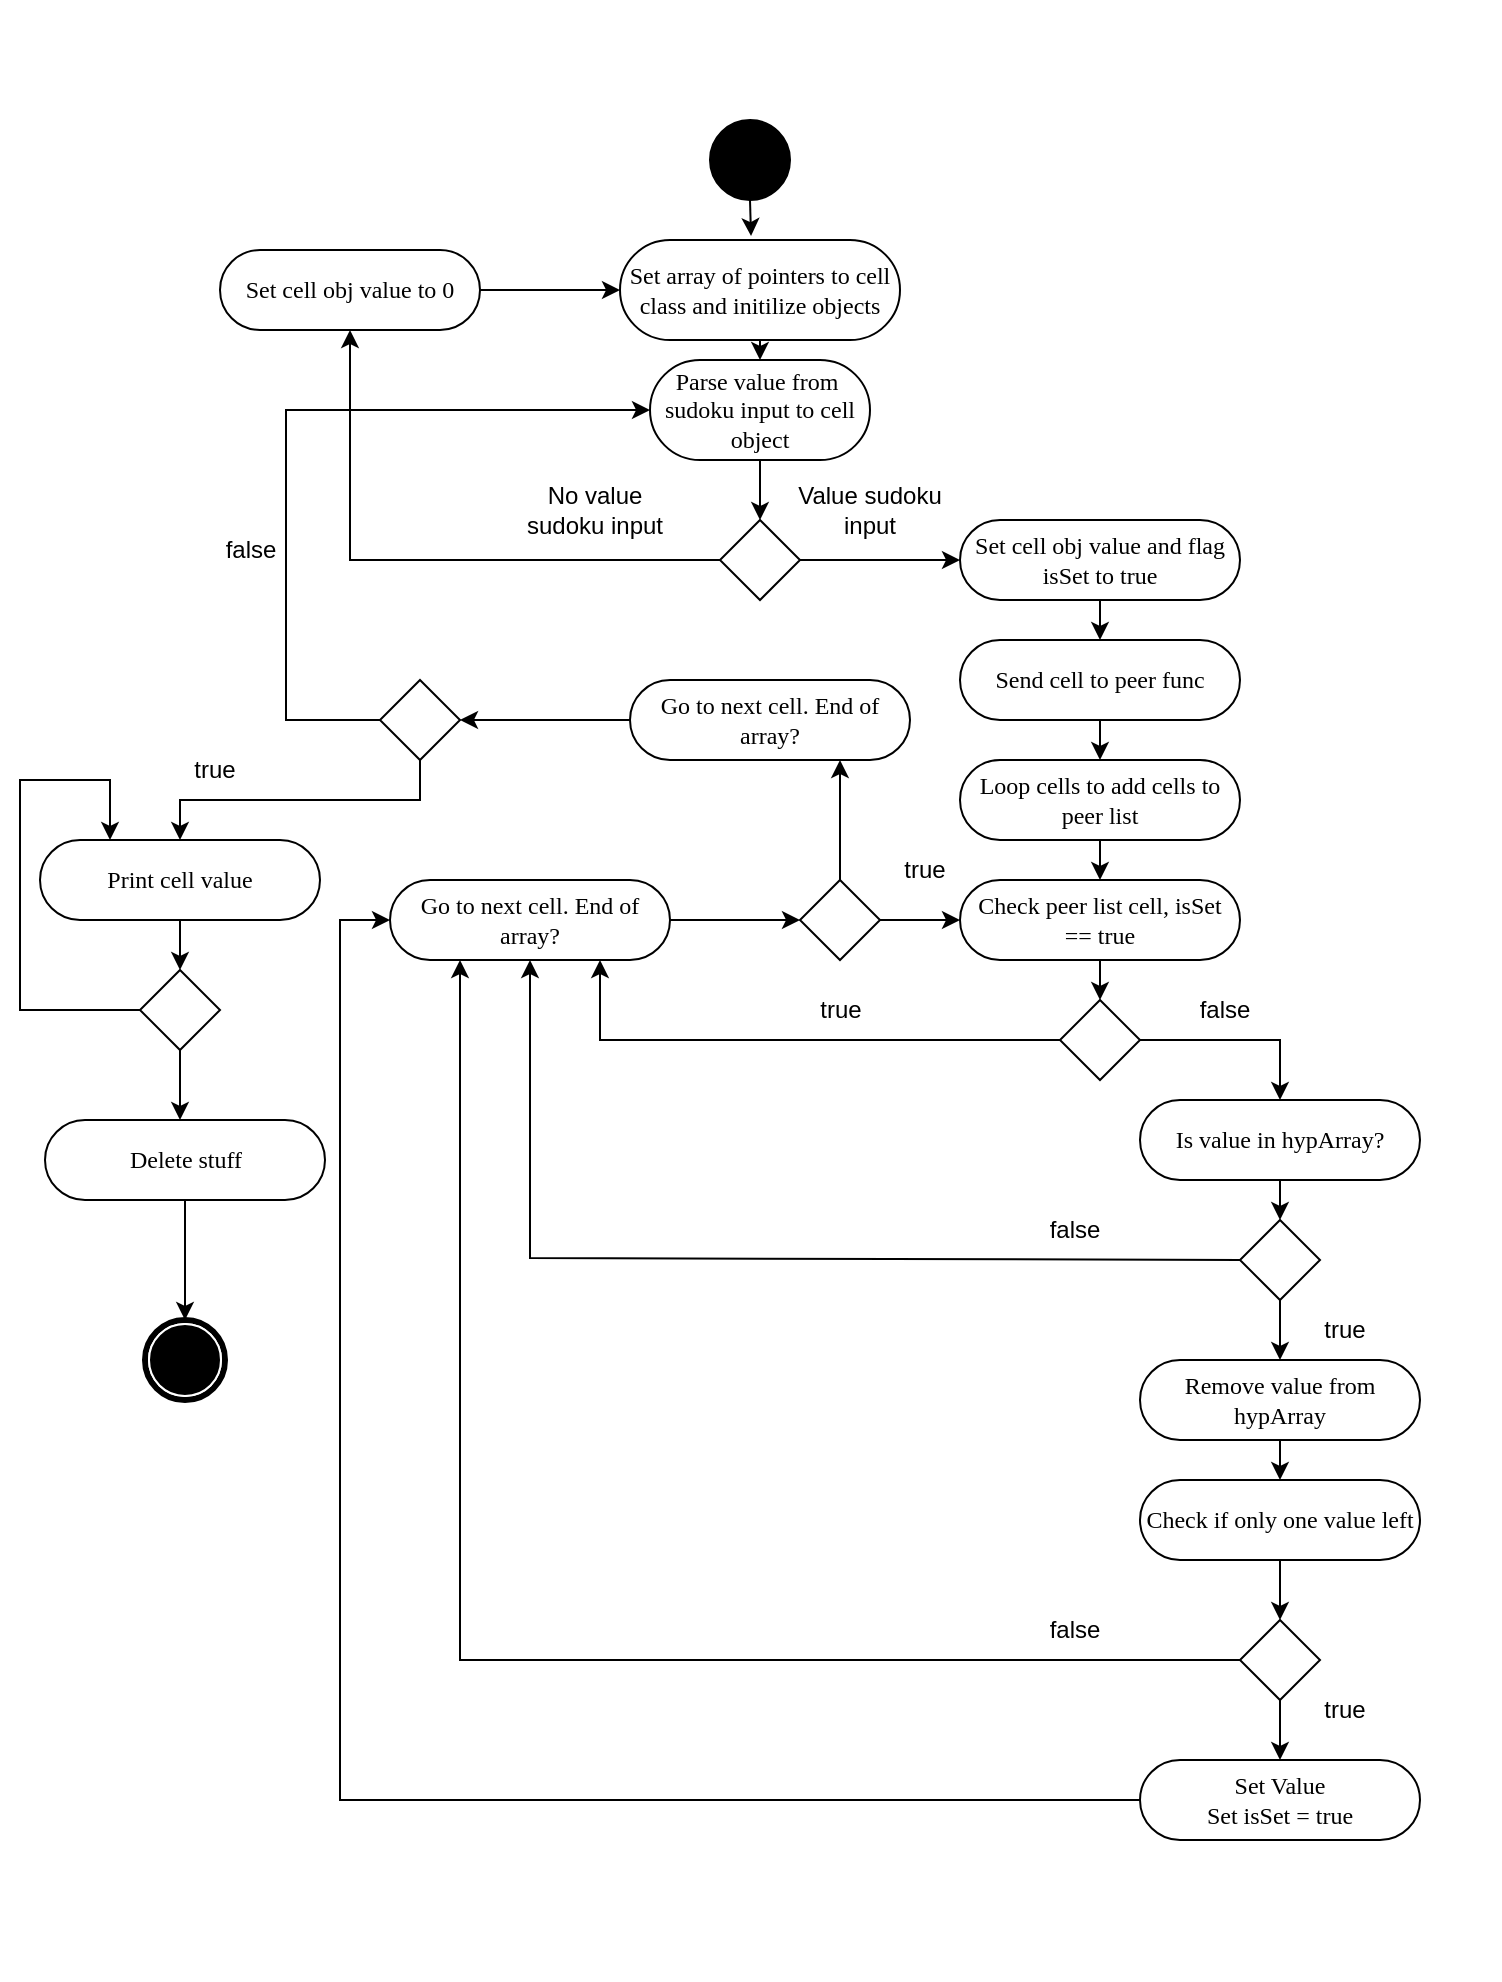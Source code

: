 <mxfile version="15.5.2" type="github">
  <diagram name="Page-1" id="0783ab3e-0a74-02c8-0abd-f7b4e66b4bec">
    <mxGraphModel dx="1588" dy="1051" grid="1" gridSize="10" guides="1" tooltips="1" connect="1" arrows="1" fold="1" page="1" pageScale="1" pageWidth="850" pageHeight="1100" background="none" math="0" shadow="0">
      <root>
        <mxCell id="0" />
        <mxCell id="1" parent="0" />
        <mxCell id="1c1d494c118603dd-1" value="" style="swimlane;html=1;childLayout=stackLayout;startSize=20;rounded=0;shadow=0;comic=0;labelBackgroundColor=none;strokeWidth=1;fontFamily=Verdana;fontSize=12;align=center;strokeColor=none;fillColor=none;" parent="1" vertex="1">
          <mxGeometry x="40" y="20" width="750" height="990" as="geometry" />
        </mxCell>
        <mxCell id="1c1d494c118603dd-2" value="" style="swimlane;html=1;startSize=20;strokeColor=none;fillColor=none;" parent="1c1d494c118603dd-1" vertex="1">
          <mxGeometry y="20" width="250" height="970" as="geometry" />
        </mxCell>
        <mxCell id="yWUKGTw_jDChgxALdWXM-9" value="Set cell obj value to 0" style="rounded=1;whiteSpace=wrap;html=1;shadow=0;comic=0;labelBackgroundColor=none;strokeWidth=1;fontFamily=Verdana;fontSize=12;align=center;arcSize=50;" vertex="1" parent="1c1d494c118603dd-2">
          <mxGeometry x="110" y="105" width="130" height="40" as="geometry" />
        </mxCell>
        <mxCell id="60571a20871a0731-5" value="" style="shape=mxgraph.bpmn.shape;html=1;verticalLabelPosition=bottom;labelBackgroundColor=#ffffff;verticalAlign=top;perimeter=ellipsePerimeter;outline=end;symbol=terminate;rounded=0;shadow=0;comic=0;strokeWidth=1;fontFamily=Verdana;fontSize=12;align=center;" parent="1c1d494c118603dd-2" vertex="1">
          <mxGeometry x="72.5" y="640" width="40" height="40" as="geometry" />
        </mxCell>
        <mxCell id="yWUKGTw_jDChgxALdWXM-56" value="" style="rhombus;whiteSpace=wrap;html=1;" vertex="1" parent="1c1d494c118603dd-2">
          <mxGeometry x="190" y="320" width="40" height="40" as="geometry" />
        </mxCell>
        <mxCell id="yWUKGTw_jDChgxALdWXM-59" value="true" style="text;html=1;strokeColor=none;fillColor=none;align=center;verticalAlign=middle;whiteSpace=wrap;rounded=0;" vertex="1" parent="1c1d494c118603dd-2">
          <mxGeometry x="70" y="350" width="75" height="30" as="geometry" />
        </mxCell>
        <mxCell id="yWUKGTw_jDChgxALdWXM-60" value="" style="endArrow=classic;html=1;rounded=0;exitX=0.5;exitY=1;exitDx=0;exitDy=0;entryX=0.5;entryY=0;entryDx=0;entryDy=0;" edge="1" parent="1c1d494c118603dd-2" source="yWUKGTw_jDChgxALdWXM-56" target="yWUKGTw_jDChgxALdWXM-61">
          <mxGeometry width="50" height="50" relative="1" as="geometry">
            <mxPoint x="190" y="390" as="sourcePoint" />
            <mxPoint x="140" y="400" as="targetPoint" />
            <Array as="points">
              <mxPoint x="210" y="380" />
              <mxPoint x="90" y="380" />
            </Array>
          </mxGeometry>
        </mxCell>
        <mxCell id="yWUKGTw_jDChgxALdWXM-61" value="Print cell value" style="rounded=1;whiteSpace=wrap;html=1;shadow=0;comic=0;labelBackgroundColor=none;strokeWidth=1;fontFamily=Verdana;fontSize=12;align=center;arcSize=50;" vertex="1" parent="1c1d494c118603dd-2">
          <mxGeometry x="20" y="400" width="140" height="40" as="geometry" />
        </mxCell>
        <mxCell id="yWUKGTw_jDChgxALdWXM-63" value="false" style="text;html=1;strokeColor=none;fillColor=none;align=center;verticalAlign=middle;whiteSpace=wrap;rounded=0;" vertex="1" parent="1c1d494c118603dd-2">
          <mxGeometry x="87.5" y="240" width="75" height="30" as="geometry" />
        </mxCell>
        <mxCell id="yWUKGTw_jDChgxALdWXM-67" value="" style="rhombus;whiteSpace=wrap;html=1;" vertex="1" parent="1c1d494c118603dd-2">
          <mxGeometry x="70" y="465" width="40" height="40" as="geometry" />
        </mxCell>
        <mxCell id="yWUKGTw_jDChgxALdWXM-68" value="" style="endArrow=classic;html=1;rounded=0;exitX=0.5;exitY=1;exitDx=0;exitDy=0;entryX=0.5;entryY=0;entryDx=0;entryDy=0;" edge="1" parent="1c1d494c118603dd-2" source="yWUKGTw_jDChgxALdWXM-61" target="yWUKGTw_jDChgxALdWXM-67">
          <mxGeometry width="50" height="50" relative="1" as="geometry">
            <mxPoint x="330" y="520" as="sourcePoint" />
            <mxPoint x="380" y="470" as="targetPoint" />
          </mxGeometry>
        </mxCell>
        <mxCell id="yWUKGTw_jDChgxALdWXM-69" value="" style="endArrow=classic;html=1;rounded=0;exitX=0;exitY=0.5;exitDx=0;exitDy=0;entryX=0.25;entryY=0;entryDx=0;entryDy=0;" edge="1" parent="1c1d494c118603dd-2" source="yWUKGTw_jDChgxALdWXM-67" target="yWUKGTw_jDChgxALdWXM-61">
          <mxGeometry width="50" height="50" relative="1" as="geometry">
            <mxPoint x="330" y="520" as="sourcePoint" />
            <mxPoint x="380" y="470" as="targetPoint" />
            <Array as="points">
              <mxPoint x="10" y="485" />
              <mxPoint x="10" y="370" />
              <mxPoint x="55" y="370" />
            </Array>
          </mxGeometry>
        </mxCell>
        <mxCell id="yWUKGTw_jDChgxALdWXM-71" value="Delete stuff" style="rounded=1;whiteSpace=wrap;html=1;shadow=0;comic=0;labelBackgroundColor=none;strokeWidth=1;fontFamily=Verdana;fontSize=12;align=center;arcSize=50;" vertex="1" parent="1c1d494c118603dd-2">
          <mxGeometry x="22.5" y="540" width="140" height="40" as="geometry" />
        </mxCell>
        <mxCell id="yWUKGTw_jDChgxALdWXM-72" value="" style="endArrow=classic;html=1;rounded=0;exitX=0.5;exitY=1;exitDx=0;exitDy=0;entryX=0.5;entryY=0;entryDx=0;entryDy=0;" edge="1" parent="1c1d494c118603dd-2" source="yWUKGTw_jDChgxALdWXM-71" target="60571a20871a0731-5">
          <mxGeometry width="50" height="50" relative="1" as="geometry">
            <mxPoint x="92.21" y="590" as="sourcePoint" />
            <mxPoint x="92.21" y="625" as="targetPoint" />
          </mxGeometry>
        </mxCell>
        <mxCell id="1c1d494c118603dd-3" value="" style="swimlane;html=1;startSize=20;strokeColor=none;fillColor=none;" parent="1c1d494c118603dd-1" vertex="1">
          <mxGeometry x="250" y="20" width="250" height="970" as="geometry">
            <mxRectangle x="250" y="20" width="30" height="970" as="alternateBounds" />
          </mxGeometry>
        </mxCell>
        <mxCell id="yWUKGTw_jDChgxALdWXM-3" style="edgeStyle=orthogonalEdgeStyle;rounded=0;orthogonalLoop=1;jettySize=auto;html=1;exitX=0.5;exitY=1;exitDx=0;exitDy=0;entryX=0.468;entryY=-0.039;entryDx=0;entryDy=0;entryPerimeter=0;" edge="1" parent="1c1d494c118603dd-3" source="60571a20871a0731-4" target="60571a20871a0731-8">
          <mxGeometry relative="1" as="geometry" />
        </mxCell>
        <mxCell id="60571a20871a0731-4" value="" style="ellipse;whiteSpace=wrap;html=1;rounded=0;shadow=0;comic=0;labelBackgroundColor=none;strokeWidth=1;fillColor=#000000;fontFamily=Verdana;fontSize=12;align=center;" parent="1c1d494c118603dd-3" vertex="1">
          <mxGeometry x="105" y="40" width="40" height="40" as="geometry" />
        </mxCell>
        <mxCell id="60571a20871a0731-8" value="Set array of pointers to cell class and initilize objects" style="rounded=1;whiteSpace=wrap;html=1;shadow=0;comic=0;labelBackgroundColor=none;strokeWidth=1;fontFamily=Verdana;fontSize=12;align=center;arcSize=50;" parent="1c1d494c118603dd-3" vertex="1">
          <mxGeometry x="60" y="100" width="140" height="50" as="geometry" />
        </mxCell>
        <mxCell id="yWUKGTw_jDChgxALdWXM-4" value="Parse value from&amp;nbsp; sudoku input to cell object" style="rounded=1;whiteSpace=wrap;html=1;shadow=0;comic=0;labelBackgroundColor=none;strokeWidth=1;fontFamily=Verdana;fontSize=12;align=center;arcSize=50;" vertex="1" parent="1c1d494c118603dd-3">
          <mxGeometry x="75" y="160" width="110" height="50" as="geometry" />
        </mxCell>
        <mxCell id="yWUKGTw_jDChgxALdWXM-5" value="" style="rhombus;whiteSpace=wrap;html=1;" vertex="1" parent="1c1d494c118603dd-3">
          <mxGeometry x="110" y="240" width="40" height="40" as="geometry" />
        </mxCell>
        <mxCell id="yWUKGTw_jDChgxALdWXM-7" value="No value sudoku input" style="text;html=1;strokeColor=none;fillColor=none;align=center;verticalAlign=middle;whiteSpace=wrap;rounded=0;" vertex="1" parent="1c1d494c118603dd-3">
          <mxGeometry x="10" y="220" width="75" height="30" as="geometry" />
        </mxCell>
        <mxCell id="yWUKGTw_jDChgxALdWXM-10" value="" style="endArrow=classic;html=1;rounded=0;exitX=0.5;exitY=1;exitDx=0;exitDy=0;entryX=0.5;entryY=0;entryDx=0;entryDy=0;" edge="1" parent="1c1d494c118603dd-3" source="60571a20871a0731-8" target="yWUKGTw_jDChgxALdWXM-4">
          <mxGeometry width="50" height="50" relative="1" as="geometry">
            <mxPoint x="215" y="150" as="sourcePoint" />
            <mxPoint x="265" y="100" as="targetPoint" />
          </mxGeometry>
        </mxCell>
        <mxCell id="yWUKGTw_jDChgxALdWXM-11" value="" style="endArrow=classic;html=1;rounded=0;exitX=0.5;exitY=1;exitDx=0;exitDy=0;entryX=0.5;entryY=0;entryDx=0;entryDy=0;" edge="1" parent="1c1d494c118603dd-3" source="yWUKGTw_jDChgxALdWXM-4" target="yWUKGTw_jDChgxALdWXM-5">
          <mxGeometry width="50" height="50" relative="1" as="geometry">
            <mxPoint x="164" y="310" as="sourcePoint" />
            <mxPoint x="214" y="260" as="targetPoint" />
          </mxGeometry>
        </mxCell>
        <mxCell id="yWUKGTw_jDChgxALdWXM-12" value="" style="endArrow=classic;html=1;rounded=0;exitX=1;exitY=0.5;exitDx=0;exitDy=0;" edge="1" parent="1c1d494c118603dd-3" source="yWUKGTw_jDChgxALdWXM-5">
          <mxGeometry width="50" height="50" relative="1" as="geometry">
            <mxPoint x="200" y="270" as="sourcePoint" />
            <mxPoint x="230" y="260" as="targetPoint" />
          </mxGeometry>
        </mxCell>
        <mxCell id="yWUKGTw_jDChgxALdWXM-13" value="Value sudoku input" style="text;html=1;strokeColor=none;fillColor=none;align=center;verticalAlign=middle;whiteSpace=wrap;rounded=0;" vertex="1" parent="1c1d494c118603dd-3">
          <mxGeometry x="145" y="220" width="80" height="30" as="geometry" />
        </mxCell>
        <mxCell id="yWUKGTw_jDChgxALdWXM-24" value="Go to next cell. End of array?" style="rounded=1;whiteSpace=wrap;html=1;shadow=0;comic=0;labelBackgroundColor=none;strokeWidth=1;fontFamily=Verdana;fontSize=12;align=center;arcSize=50;" vertex="1" parent="1c1d494c118603dd-3">
          <mxGeometry x="-55" y="420" width="140" height="40" as="geometry" />
        </mxCell>
        <mxCell id="yWUKGTw_jDChgxALdWXM-27" value="true" style="text;html=1;strokeColor=none;fillColor=none;align=center;verticalAlign=middle;whiteSpace=wrap;rounded=0;" vertex="1" parent="1c1d494c118603dd-3">
          <mxGeometry x="132.5" y="470" width="75" height="30" as="geometry" />
        </mxCell>
        <mxCell id="yWUKGTw_jDChgxALdWXM-51" value="" style="rhombus;whiteSpace=wrap;html=1;" vertex="1" parent="1c1d494c118603dd-3">
          <mxGeometry x="150" y="420" width="40" height="40" as="geometry" />
        </mxCell>
        <mxCell id="yWUKGTw_jDChgxALdWXM-26" value="" style="endArrow=classic;html=1;rounded=0;exitX=1;exitY=0.5;exitDx=0;exitDy=0;entryX=0;entryY=0.5;entryDx=0;entryDy=0;" edge="1" parent="1c1d494c118603dd-3" source="yWUKGTw_jDChgxALdWXM-24" target="yWUKGTw_jDChgxALdWXM-51">
          <mxGeometry width="50" height="50" relative="1" as="geometry">
            <mxPoint x="40" y="400" as="sourcePoint" />
            <mxPoint x="120" y="440" as="targetPoint" />
          </mxGeometry>
        </mxCell>
        <mxCell id="yWUKGTw_jDChgxALdWXM-53" value="true" style="text;html=1;strokeColor=none;fillColor=none;align=center;verticalAlign=middle;whiteSpace=wrap;rounded=0;" vertex="1" parent="1c1d494c118603dd-3">
          <mxGeometry x="175" y="400" width="75" height="30" as="geometry" />
        </mxCell>
        <mxCell id="yWUKGTw_jDChgxALdWXM-54" value="" style="endArrow=classic;html=1;rounded=0;exitX=0.5;exitY=0;exitDx=0;exitDy=0;entryX=0.75;entryY=1;entryDx=0;entryDy=0;" edge="1" parent="1c1d494c118603dd-3" source="yWUKGTw_jDChgxALdWXM-51" target="yWUKGTw_jDChgxALdWXM-55">
          <mxGeometry width="50" height="50" relative="1" as="geometry">
            <mxPoint x="103" y="360" as="sourcePoint" />
            <mxPoint x="168" y="360" as="targetPoint" />
          </mxGeometry>
        </mxCell>
        <mxCell id="yWUKGTw_jDChgxALdWXM-55" value="Go to next cell. End of array?" style="rounded=1;whiteSpace=wrap;html=1;shadow=0;comic=0;labelBackgroundColor=none;strokeWidth=1;fontFamily=Verdana;fontSize=12;align=center;arcSize=50;" vertex="1" parent="1c1d494c118603dd-3">
          <mxGeometry x="65" y="320" width="140" height="40" as="geometry" />
        </mxCell>
        <mxCell id="yWUKGTw_jDChgxALdWXM-6" value="" style="endArrow=classic;html=1;rounded=0;exitX=0;exitY=0.5;exitDx=0;exitDy=0;entryX=0.5;entryY=1;entryDx=0;entryDy=0;" edge="1" parent="1c1d494c118603dd-1" source="yWUKGTw_jDChgxALdWXM-5" target="yWUKGTw_jDChgxALdWXM-9">
          <mxGeometry width="50" height="50" relative="1" as="geometry">
            <mxPoint x="290" y="240" as="sourcePoint" />
            <mxPoint x="290" y="205" as="targetPoint" />
            <Array as="points">
              <mxPoint x="175" y="280" />
              <mxPoint x="175" y="250" />
            </Array>
          </mxGeometry>
        </mxCell>
        <mxCell id="yWUKGTw_jDChgxALdWXM-14" value="" style="endArrow=classic;html=1;rounded=0;exitX=1;exitY=0.5;exitDx=0;exitDy=0;entryX=0;entryY=0.5;entryDx=0;entryDy=0;" edge="1" parent="1c1d494c118603dd-1" source="yWUKGTw_jDChgxALdWXM-9" target="60571a20871a0731-8">
          <mxGeometry width="50" height="50" relative="1" as="geometry">
            <mxPoint x="260" y="130" as="sourcePoint" />
            <mxPoint x="310" y="80" as="targetPoint" />
          </mxGeometry>
        </mxCell>
        <mxCell id="yWUKGTw_jDChgxALdWXM-25" value="" style="endArrow=classic;html=1;rounded=0;exitX=0;exitY=0.5;exitDx=0;exitDy=0;entryX=0.75;entryY=1;entryDx=0;entryDy=0;" edge="1" parent="1c1d494c118603dd-1" source="yWUKGTw_jDChgxALdWXM-21" target="yWUKGTw_jDChgxALdWXM-24">
          <mxGeometry width="50" height="50" relative="1" as="geometry">
            <mxPoint x="290" y="420" as="sourcePoint" />
            <mxPoint x="340" y="370" as="targetPoint" />
            <Array as="points">
              <mxPoint x="300" y="520" />
            </Array>
          </mxGeometry>
        </mxCell>
        <mxCell id="yWUKGTw_jDChgxALdWXM-34" value="" style="endArrow=classic;html=1;rounded=0;exitX=0;exitY=0.5;exitDx=0;exitDy=0;entryX=0.5;entryY=1;entryDx=0;entryDy=0;" edge="1" parent="1c1d494c118603dd-1" source="yWUKGTw_jDChgxALdWXM-32" target="yWUKGTw_jDChgxALdWXM-24">
          <mxGeometry width="50" height="50" relative="1" as="geometry">
            <mxPoint x="490" y="640" as="sourcePoint" />
            <mxPoint x="540" y="590" as="targetPoint" />
            <Array as="points">
              <mxPoint x="265" y="629" />
            </Array>
          </mxGeometry>
        </mxCell>
        <mxCell id="yWUKGTw_jDChgxALdWXM-43" value="" style="endArrow=classic;html=1;rounded=0;exitX=0;exitY=0.5;exitDx=0;exitDy=0;entryX=0.25;entryY=1;entryDx=0;entryDy=0;" edge="1" parent="1c1d494c118603dd-1" source="yWUKGTw_jDChgxALdWXM-41" target="yWUKGTw_jDChgxALdWXM-24">
          <mxGeometry width="50" height="50" relative="1" as="geometry">
            <mxPoint x="490" y="760" as="sourcePoint" />
            <mxPoint x="390" y="670" as="targetPoint" />
            <Array as="points">
              <mxPoint x="230" y="830" />
            </Array>
          </mxGeometry>
        </mxCell>
        <mxCell id="yWUKGTw_jDChgxALdWXM-50" value="" style="endArrow=classic;html=1;rounded=0;exitX=0;exitY=0.5;exitDx=0;exitDy=0;entryX=0;entryY=0.5;entryDx=0;entryDy=0;" edge="1" parent="1c1d494c118603dd-1" source="yWUKGTw_jDChgxALdWXM-49" target="yWUKGTw_jDChgxALdWXM-24">
          <mxGeometry width="50" height="50" relative="1" as="geometry">
            <mxPoint x="490" y="750" as="sourcePoint" />
            <mxPoint x="540" y="700" as="targetPoint" />
            <Array as="points">
              <mxPoint x="170" y="900" />
              <mxPoint x="170" y="460" />
            </Array>
          </mxGeometry>
        </mxCell>
        <mxCell id="yWUKGTw_jDChgxALdWXM-52" value="" style="endArrow=classic;html=1;rounded=0;exitX=1;exitY=0.5;exitDx=0;exitDy=0;entryX=0;entryY=0.5;entryDx=0;entryDy=0;" edge="1" parent="1c1d494c118603dd-1" source="yWUKGTw_jDChgxALdWXM-51" target="yWUKGTw_jDChgxALdWXM-20">
          <mxGeometry width="50" height="50" relative="1" as="geometry">
            <mxPoint x="460" y="500" as="sourcePoint" />
            <mxPoint x="525" y="500" as="targetPoint" />
          </mxGeometry>
        </mxCell>
        <mxCell id="yWUKGTw_jDChgxALdWXM-57" value="" style="endArrow=classic;html=1;rounded=0;exitX=0;exitY=0.5;exitDx=0;exitDy=0;entryX=1;entryY=0.5;entryDx=0;entryDy=0;" edge="1" parent="1c1d494c118603dd-1" source="yWUKGTw_jDChgxALdWXM-55" target="yWUKGTw_jDChgxALdWXM-56">
          <mxGeometry width="50" height="50" relative="1" as="geometry">
            <mxPoint x="270" y="400" as="sourcePoint" />
            <mxPoint x="270" y="340" as="targetPoint" />
          </mxGeometry>
        </mxCell>
        <mxCell id="yWUKGTw_jDChgxALdWXM-58" value="" style="endArrow=classic;html=1;rounded=0;entryX=0;entryY=0.5;entryDx=0;entryDy=0;exitX=0;exitY=0.5;exitDx=0;exitDy=0;" edge="1" parent="1c1d494c118603dd-1" source="yWUKGTw_jDChgxALdWXM-56" target="yWUKGTw_jDChgxALdWXM-4">
          <mxGeometry width="50" height="50" relative="1" as="geometry">
            <mxPoint x="70" y="370" as="sourcePoint" />
            <mxPoint x="120" y="320" as="targetPoint" />
            <Array as="points">
              <mxPoint x="143" y="360" />
              <mxPoint x="143" y="205" />
            </Array>
          </mxGeometry>
        </mxCell>
        <mxCell id="1c1d494c118603dd-4" value="" style="swimlane;html=1;startSize=20;strokeColor=none;fillColor=none;" parent="1c1d494c118603dd-1" vertex="1">
          <mxGeometry x="500" y="20" width="250" height="970" as="geometry">
            <mxRectangle x="500" y="20" width="30" height="970" as="alternateBounds" />
          </mxGeometry>
        </mxCell>
        <mxCell id="yWUKGTw_jDChgxALdWXM-15" value="Set cell obj value and flag isSet to true" style="rounded=1;whiteSpace=wrap;html=1;shadow=0;comic=0;labelBackgroundColor=none;strokeWidth=1;fontFamily=Verdana;fontSize=12;align=center;arcSize=50;" vertex="1" parent="1c1d494c118603dd-4">
          <mxGeometry x="-20" y="240" width="140" height="40" as="geometry" />
        </mxCell>
        <mxCell id="yWUKGTw_jDChgxALdWXM-16" value="" style="endArrow=classic;html=1;rounded=0;exitX=0.5;exitY=1;exitDx=0;exitDy=0;" edge="1" parent="1c1d494c118603dd-4" source="yWUKGTw_jDChgxALdWXM-15">
          <mxGeometry width="50" height="50" relative="1" as="geometry">
            <mxPoint x="90" y="360" as="sourcePoint" />
            <mxPoint x="50" y="300" as="targetPoint" />
          </mxGeometry>
        </mxCell>
        <mxCell id="yWUKGTw_jDChgxALdWXM-17" value="Send cell to peer func" style="rounded=1;whiteSpace=wrap;html=1;shadow=0;comic=0;labelBackgroundColor=none;strokeWidth=1;fontFamily=Verdana;fontSize=12;align=center;arcSize=50;" vertex="1" parent="1c1d494c118603dd-4">
          <mxGeometry x="-20" y="300" width="140" height="40" as="geometry" />
        </mxCell>
        <mxCell id="yWUKGTw_jDChgxALdWXM-18" value="Loop cells to add cells to peer list" style="rounded=1;whiteSpace=wrap;html=1;shadow=0;comic=0;labelBackgroundColor=none;strokeWidth=1;fontFamily=Verdana;fontSize=12;align=center;arcSize=50;" vertex="1" parent="1c1d494c118603dd-4">
          <mxGeometry x="-20" y="360" width="140" height="40" as="geometry" />
        </mxCell>
        <mxCell id="yWUKGTw_jDChgxALdWXM-19" value="" style="endArrow=classic;html=1;rounded=0;entryX=0.5;entryY=0;entryDx=0;entryDy=0;exitX=0.5;exitY=1;exitDx=0;exitDy=0;" edge="1" parent="1c1d494c118603dd-4" source="yWUKGTw_jDChgxALdWXM-17" target="yWUKGTw_jDChgxALdWXM-18">
          <mxGeometry width="50" height="50" relative="1" as="geometry">
            <mxPoint x="-100" y="400" as="sourcePoint" />
            <mxPoint x="-50" y="350" as="targetPoint" />
          </mxGeometry>
        </mxCell>
        <mxCell id="yWUKGTw_jDChgxALdWXM-20" value="Check peer list cell, isSet == true" style="rounded=1;whiteSpace=wrap;html=1;shadow=0;comic=0;labelBackgroundColor=none;strokeWidth=1;fontFamily=Verdana;fontSize=12;align=center;arcSize=50;" vertex="1" parent="1c1d494c118603dd-4">
          <mxGeometry x="-20" y="420" width="140" height="40" as="geometry" />
        </mxCell>
        <mxCell id="yWUKGTw_jDChgxALdWXM-21" value="" style="rhombus;whiteSpace=wrap;html=1;" vertex="1" parent="1c1d494c118603dd-4">
          <mxGeometry x="30" y="480" width="40" height="40" as="geometry" />
        </mxCell>
        <mxCell id="yWUKGTw_jDChgxALdWXM-22" value="" style="endArrow=classic;html=1;rounded=0;entryX=0.5;entryY=0;entryDx=0;entryDy=0;exitX=0.5;exitY=1;exitDx=0;exitDy=0;" edge="1" parent="1c1d494c118603dd-4" source="yWUKGTw_jDChgxALdWXM-18" target="yWUKGTw_jDChgxALdWXM-20">
          <mxGeometry width="50" height="50" relative="1" as="geometry">
            <mxPoint x="60" y="350" as="sourcePoint" />
            <mxPoint x="60" y="370" as="targetPoint" />
          </mxGeometry>
        </mxCell>
        <mxCell id="yWUKGTw_jDChgxALdWXM-23" value="" style="endArrow=classic;html=1;rounded=0;entryX=0.5;entryY=0;entryDx=0;entryDy=0;exitX=0.5;exitY=1;exitDx=0;exitDy=0;" edge="1" parent="1c1d494c118603dd-4" source="yWUKGTw_jDChgxALdWXM-20" target="yWUKGTw_jDChgxALdWXM-21">
          <mxGeometry width="50" height="50" relative="1" as="geometry">
            <mxPoint x="60" y="410" as="sourcePoint" />
            <mxPoint x="60" y="430" as="targetPoint" />
          </mxGeometry>
        </mxCell>
        <mxCell id="yWUKGTw_jDChgxALdWXM-28" value="" style="endArrow=classic;html=1;rounded=0;exitX=1;exitY=0.5;exitDx=0;exitDy=0;entryX=0.5;entryY=0;entryDx=0;entryDy=0;" edge="1" parent="1c1d494c118603dd-4" source="yWUKGTw_jDChgxALdWXM-21" target="yWUKGTw_jDChgxALdWXM-29">
          <mxGeometry width="50" height="50" relative="1" as="geometry">
            <mxPoint x="130" y="500" as="sourcePoint" />
            <mxPoint x="140" y="500" as="targetPoint" />
            <Array as="points">
              <mxPoint x="140" y="500" />
            </Array>
          </mxGeometry>
        </mxCell>
        <mxCell id="yWUKGTw_jDChgxALdWXM-29" value="Is value in hypArray?" style="rounded=1;whiteSpace=wrap;html=1;shadow=0;comic=0;labelBackgroundColor=none;strokeWidth=1;fontFamily=Verdana;fontSize=12;align=center;arcSize=50;" vertex="1" parent="1c1d494c118603dd-4">
          <mxGeometry x="70" y="530" width="140" height="40" as="geometry" />
        </mxCell>
        <mxCell id="yWUKGTw_jDChgxALdWXM-30" value="false" style="text;html=1;strokeColor=none;fillColor=none;align=center;verticalAlign=middle;whiteSpace=wrap;rounded=0;" vertex="1" parent="1c1d494c118603dd-4">
          <mxGeometry x="75" y="470" width="75" height="30" as="geometry" />
        </mxCell>
        <mxCell id="yWUKGTw_jDChgxALdWXM-32" value="" style="rhombus;whiteSpace=wrap;html=1;" vertex="1" parent="1c1d494c118603dd-4">
          <mxGeometry x="120" y="590" width="40" height="40" as="geometry" />
        </mxCell>
        <mxCell id="yWUKGTw_jDChgxALdWXM-33" value="" style="endArrow=classic;html=1;rounded=0;exitX=0.5;exitY=1;exitDx=0;exitDy=0;entryX=0.5;entryY=0;entryDx=0;entryDy=0;" edge="1" parent="1c1d494c118603dd-4" source="yWUKGTw_jDChgxALdWXM-29" target="yWUKGTw_jDChgxALdWXM-32">
          <mxGeometry width="50" height="50" relative="1" as="geometry">
            <mxPoint x="50" y="690" as="sourcePoint" />
            <mxPoint x="100" y="640" as="targetPoint" />
          </mxGeometry>
        </mxCell>
        <mxCell id="yWUKGTw_jDChgxALdWXM-35" value="false" style="text;html=1;strokeColor=none;fillColor=none;align=center;verticalAlign=middle;whiteSpace=wrap;rounded=0;" vertex="1" parent="1c1d494c118603dd-4">
          <mxGeometry y="580" width="75" height="30" as="geometry" />
        </mxCell>
        <mxCell id="yWUKGTw_jDChgxALdWXM-37" value="true" style="text;html=1;strokeColor=none;fillColor=none;align=center;verticalAlign=middle;whiteSpace=wrap;rounded=0;" vertex="1" parent="1c1d494c118603dd-4">
          <mxGeometry x="135" y="630" width="75" height="30" as="geometry" />
        </mxCell>
        <mxCell id="yWUKGTw_jDChgxALdWXM-38" value="Remove value from hypArray" style="rounded=1;whiteSpace=wrap;html=1;shadow=0;comic=0;labelBackgroundColor=none;strokeWidth=1;fontFamily=Verdana;fontSize=12;align=center;arcSize=50;" vertex="1" parent="1c1d494c118603dd-4">
          <mxGeometry x="70" y="660" width="140" height="40" as="geometry" />
        </mxCell>
        <mxCell id="yWUKGTw_jDChgxALdWXM-39" value="Check if only one value left" style="rounded=1;whiteSpace=wrap;html=1;shadow=0;comic=0;labelBackgroundColor=none;strokeWidth=1;fontFamily=Verdana;fontSize=12;align=center;arcSize=50;" vertex="1" parent="1c1d494c118603dd-4">
          <mxGeometry x="70" y="720" width="140" height="40" as="geometry" />
        </mxCell>
        <mxCell id="yWUKGTw_jDChgxALdWXM-40" value="" style="endArrow=classic;html=1;rounded=0;exitX=0.5;exitY=1;exitDx=0;exitDy=0;entryX=0.5;entryY=0;entryDx=0;entryDy=0;" edge="1" parent="1c1d494c118603dd-4" source="yWUKGTw_jDChgxALdWXM-38" target="yWUKGTw_jDChgxALdWXM-39">
          <mxGeometry width="50" height="50" relative="1" as="geometry">
            <mxPoint x="-10" y="740" as="sourcePoint" />
            <mxPoint x="40" y="690" as="targetPoint" />
          </mxGeometry>
        </mxCell>
        <mxCell id="yWUKGTw_jDChgxALdWXM-41" value="" style="rhombus;whiteSpace=wrap;html=1;" vertex="1" parent="1c1d494c118603dd-4">
          <mxGeometry x="120" y="790" width="40" height="40" as="geometry" />
        </mxCell>
        <mxCell id="yWUKGTw_jDChgxALdWXM-42" value="" style="endArrow=classic;html=1;rounded=0;entryX=0.5;entryY=0;entryDx=0;entryDy=0;exitX=0.5;exitY=1;exitDx=0;exitDy=0;" edge="1" parent="1c1d494c118603dd-4" source="yWUKGTw_jDChgxALdWXM-39" target="yWUKGTw_jDChgxALdWXM-41">
          <mxGeometry width="50" height="50" relative="1" as="geometry">
            <mxPoint x="-10" y="740" as="sourcePoint" />
            <mxPoint x="40" y="690" as="targetPoint" />
          </mxGeometry>
        </mxCell>
        <mxCell id="yWUKGTw_jDChgxALdWXM-44" value="false" style="text;html=1;strokeColor=none;fillColor=none;align=center;verticalAlign=middle;whiteSpace=wrap;rounded=0;" vertex="1" parent="1c1d494c118603dd-4">
          <mxGeometry y="780" width="75" height="30" as="geometry" />
        </mxCell>
        <mxCell id="yWUKGTw_jDChgxALdWXM-48" value="true" style="text;html=1;strokeColor=none;fillColor=none;align=center;verticalAlign=middle;whiteSpace=wrap;rounded=0;" vertex="1" parent="1c1d494c118603dd-4">
          <mxGeometry x="135" y="820" width="75" height="30" as="geometry" />
        </mxCell>
        <mxCell id="yWUKGTw_jDChgxALdWXM-49" value="Set Value&lt;br&gt;Set isSet = true" style="rounded=1;whiteSpace=wrap;html=1;shadow=0;comic=0;labelBackgroundColor=none;strokeWidth=1;fontFamily=Verdana;fontSize=12;align=center;arcSize=50;" vertex="1" parent="1c1d494c118603dd-4">
          <mxGeometry x="70" y="860" width="140" height="40" as="geometry" />
        </mxCell>
        <mxCell id="yWUKGTw_jDChgxALdWXM-36" value="" style="endArrow=classic;html=1;rounded=0;exitX=0.5;exitY=1;exitDx=0;exitDy=0;" edge="1" parent="1" source="yWUKGTw_jDChgxALdWXM-32">
          <mxGeometry width="50" height="50" relative="1" as="geometry">
            <mxPoint x="530" y="780" as="sourcePoint" />
            <mxPoint x="680" y="700" as="targetPoint" />
          </mxGeometry>
        </mxCell>
        <mxCell id="yWUKGTw_jDChgxALdWXM-47" value="" style="endArrow=classic;html=1;rounded=0;exitX=0.5;exitY=1;exitDx=0;exitDy=0;" edge="1" parent="1" source="yWUKGTw_jDChgxALdWXM-41">
          <mxGeometry width="50" height="50" relative="1" as="geometry">
            <mxPoint x="530" y="840" as="sourcePoint" />
            <mxPoint x="680" y="900" as="targetPoint" />
          </mxGeometry>
        </mxCell>
        <mxCell id="yWUKGTw_jDChgxALdWXM-70" value="" style="endArrow=classic;html=1;rounded=0;exitX=0.5;exitY=1;exitDx=0;exitDy=0;" edge="1" parent="1" source="yWUKGTw_jDChgxALdWXM-67">
          <mxGeometry width="50" height="50" relative="1" as="geometry">
            <mxPoint x="370" y="620" as="sourcePoint" />
            <mxPoint x="130" y="580" as="targetPoint" />
          </mxGeometry>
        </mxCell>
      </root>
    </mxGraphModel>
  </diagram>
</mxfile>
